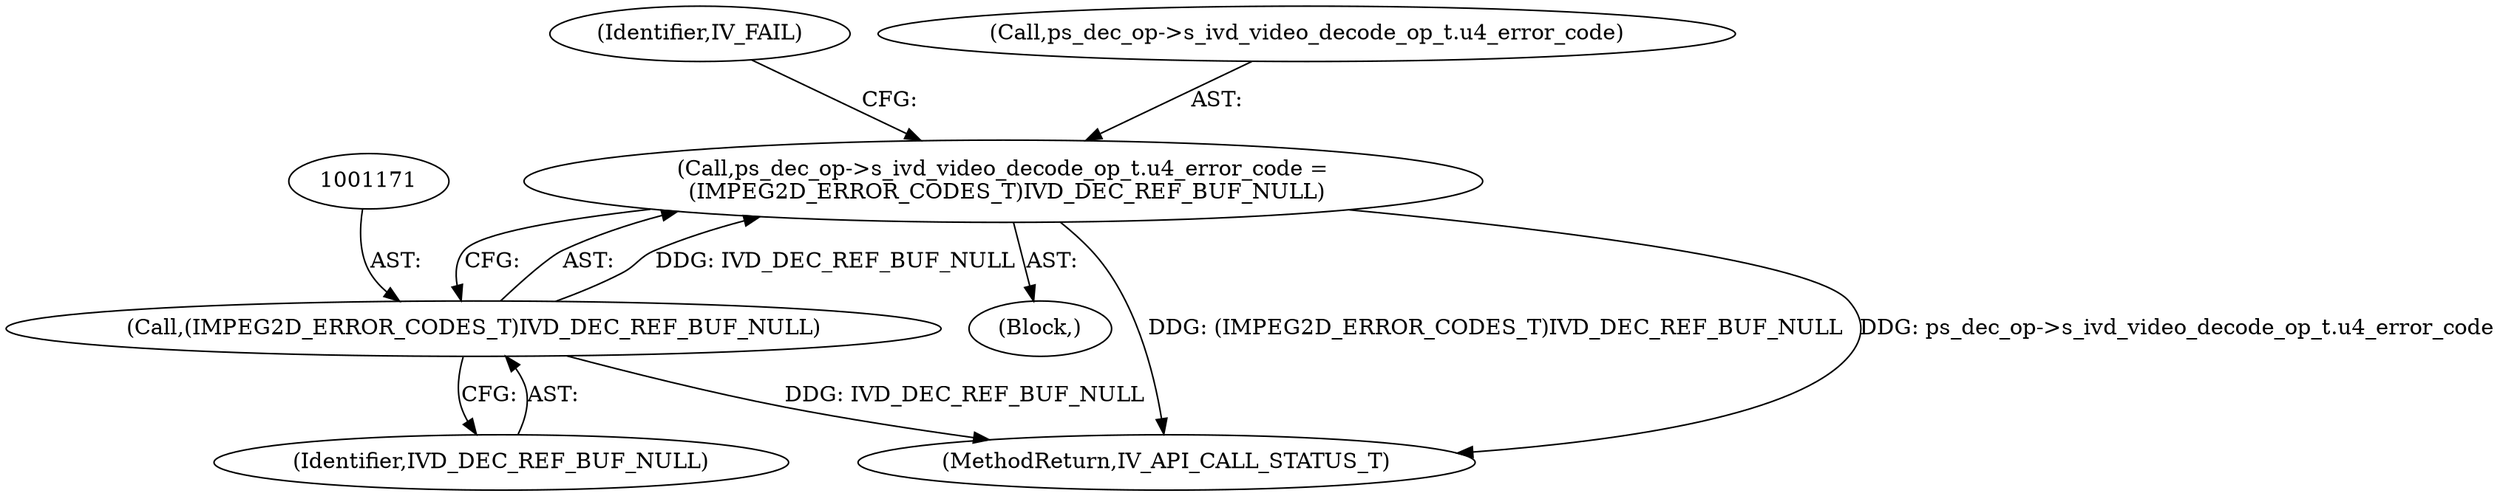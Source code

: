 digraph "0_Android_a86eb798d077b9b25c8f8c77e3c02c2f287c1ce7@pointer" {
"1001164" [label="(Call,ps_dec_op->s_ivd_video_decode_op_t.u4_error_code =\n (IMPEG2D_ERROR_CODES_T)IVD_DEC_REF_BUF_NULL)"];
"1001170" [label="(Call,(IMPEG2D_ERROR_CODES_T)IVD_DEC_REF_BUF_NULL)"];
"1001172" [label="(Identifier,IVD_DEC_REF_BUF_NULL)"];
"1001170" [label="(Call,(IMPEG2D_ERROR_CODES_T)IVD_DEC_REF_BUF_NULL)"];
"1001174" [label="(Identifier,IV_FAIL)"];
"1001163" [label="(Block,)"];
"1001164" [label="(Call,ps_dec_op->s_ivd_video_decode_op_t.u4_error_code =\n (IMPEG2D_ERROR_CODES_T)IVD_DEC_REF_BUF_NULL)"];
"1001695" [label="(MethodReturn,IV_API_CALL_STATUS_T)"];
"1001165" [label="(Call,ps_dec_op->s_ivd_video_decode_op_t.u4_error_code)"];
"1001164" -> "1001163"  [label="AST: "];
"1001164" -> "1001170"  [label="CFG: "];
"1001165" -> "1001164"  [label="AST: "];
"1001170" -> "1001164"  [label="AST: "];
"1001174" -> "1001164"  [label="CFG: "];
"1001164" -> "1001695"  [label="DDG: (IMPEG2D_ERROR_CODES_T)IVD_DEC_REF_BUF_NULL"];
"1001164" -> "1001695"  [label="DDG: ps_dec_op->s_ivd_video_decode_op_t.u4_error_code"];
"1001170" -> "1001164"  [label="DDG: IVD_DEC_REF_BUF_NULL"];
"1001170" -> "1001172"  [label="CFG: "];
"1001171" -> "1001170"  [label="AST: "];
"1001172" -> "1001170"  [label="AST: "];
"1001170" -> "1001695"  [label="DDG: IVD_DEC_REF_BUF_NULL"];
}
